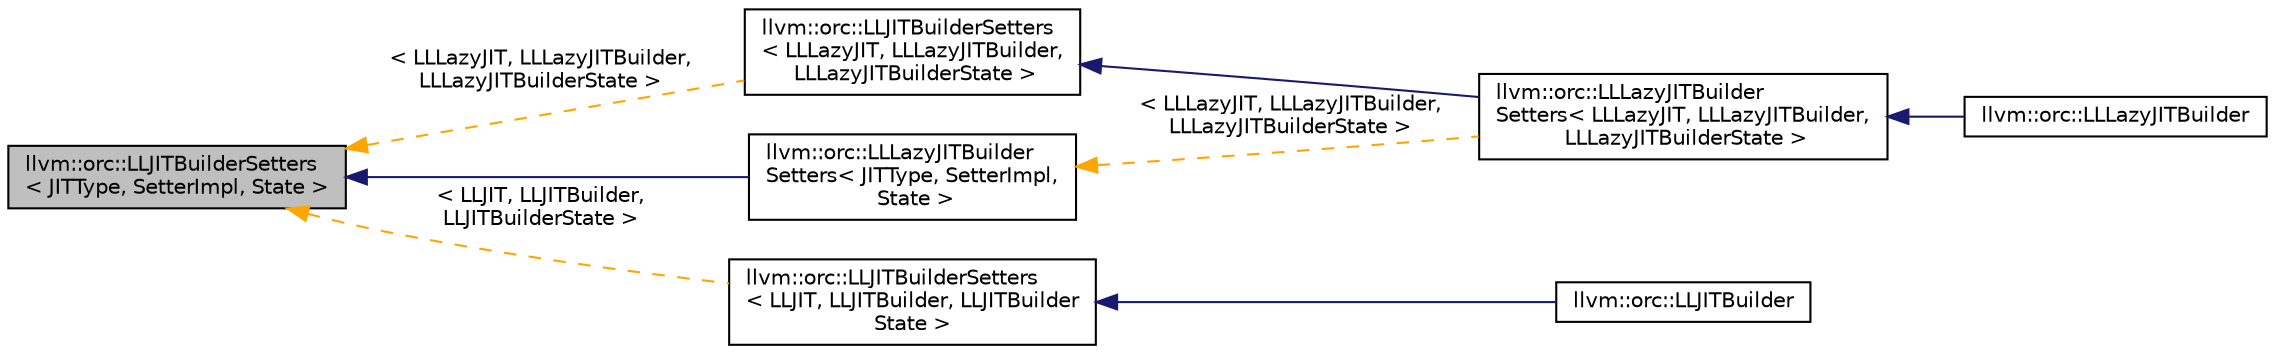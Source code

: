 digraph "llvm::orc::LLJITBuilderSetters&lt; JITType, SetterImpl, State &gt;"
{
 // LATEX_PDF_SIZE
  bgcolor="transparent";
  edge [fontname="Helvetica",fontsize="10",labelfontname="Helvetica",labelfontsize="10"];
  node [fontname="Helvetica",fontsize="10",shape=record];
  rankdir="LR";
  Node1 [label="llvm::orc::LLJITBuilderSetters\l\< JITType, SetterImpl, State \>",height=0.2,width=0.4,color="black", fillcolor="grey75", style="filled", fontcolor="black",tooltip=" "];
  Node1 -> Node2 [dir="back",color="midnightblue",fontsize="10",style="solid",fontname="Helvetica"];
  Node2 [label="llvm::orc::LLLazyJITBuilder\lSetters\< JITType, SetterImpl,\l State \>",height=0.2,width=0.4,color="black",URL="$classllvm_1_1orc_1_1LLLazyJITBuilderSetters.html",tooltip=" "];
  Node2 -> Node3 [dir="back",color="orange",fontsize="10",style="dashed",label=" \< LLLazyJIT, LLLazyJITBuilder,\l LLLazyJITBuilderState \>" ,fontname="Helvetica"];
  Node3 [label="llvm::orc::LLLazyJITBuilder\lSetters\< LLLazyJIT, LLLazyJITBuilder,\l LLLazyJITBuilderState \>",height=0.2,width=0.4,color="black",URL="$classllvm_1_1orc_1_1LLLazyJITBuilderSetters.html",tooltip=" "];
  Node3 -> Node4 [dir="back",color="midnightblue",fontsize="10",style="solid",fontname="Helvetica"];
  Node4 [label="llvm::orc::LLLazyJITBuilder",height=0.2,width=0.4,color="black",URL="$classllvm_1_1orc_1_1LLLazyJITBuilder.html",tooltip="Constructs LLLazyJIT instances."];
  Node1 -> Node5 [dir="back",color="orange",fontsize="10",style="dashed",label=" \< LLJIT, LLJITBuilder,\l LLJITBuilderState \>" ,fontname="Helvetica"];
  Node5 [label="llvm::orc::LLJITBuilderSetters\l\< LLJIT, LLJITBuilder, LLJITBuilder\lState \>",height=0.2,width=0.4,color="black",URL="$classllvm_1_1orc_1_1LLJITBuilderSetters.html",tooltip=" "];
  Node5 -> Node6 [dir="back",color="midnightblue",fontsize="10",style="solid",fontname="Helvetica"];
  Node6 [label="llvm::orc::LLJITBuilder",height=0.2,width=0.4,color="black",URL="$classllvm_1_1orc_1_1LLJITBuilder.html",tooltip="Constructs LLJIT instances."];
  Node1 -> Node7 [dir="back",color="orange",fontsize="10",style="dashed",label=" \< LLLazyJIT, LLLazyJITBuilder,\l LLLazyJITBuilderState \>" ,fontname="Helvetica"];
  Node7 [label="llvm::orc::LLJITBuilderSetters\l\< LLLazyJIT, LLLazyJITBuilder,\l LLLazyJITBuilderState \>",height=0.2,width=0.4,color="black",URL="$classllvm_1_1orc_1_1LLJITBuilderSetters.html",tooltip=" "];
  Node7 -> Node3 [dir="back",color="midnightblue",fontsize="10",style="solid",fontname="Helvetica"];
}
